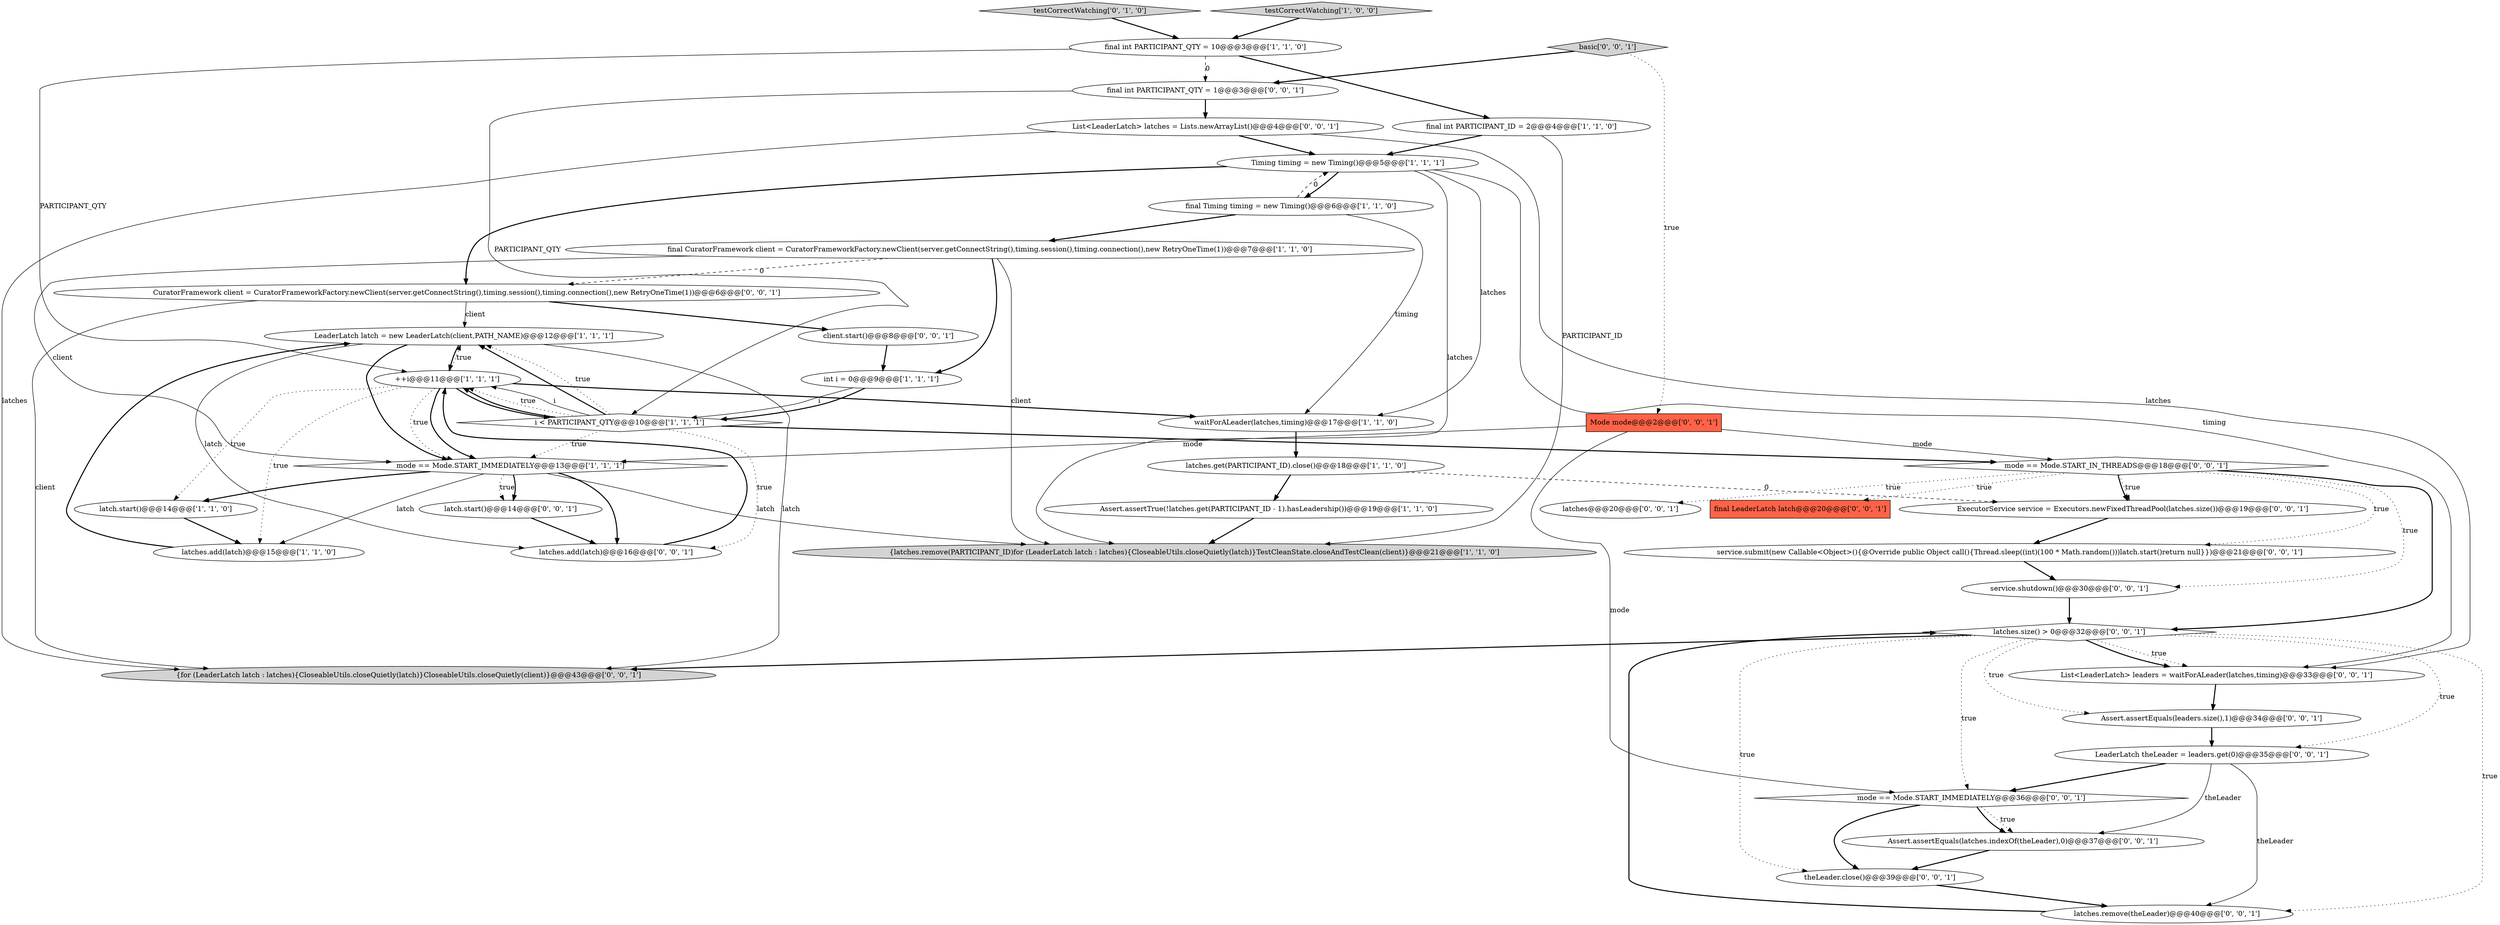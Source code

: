 digraph {
4 [style = filled, label = "final CuratorFramework client = CuratorFrameworkFactory.newClient(server.getConnectString(),timing.session(),timing.connection(),new RetryOneTime(1))@@@7@@@['1', '1', '0']", fillcolor = white, shape = ellipse image = "AAA0AAABBB1BBB"];
39 [style = filled, label = "CuratorFramework client = CuratorFrameworkFactory.newClient(server.getConnectString(),timing.session(),timing.connection(),new RetryOneTime(1))@@@6@@@['0', '0', '1']", fillcolor = white, shape = ellipse image = "AAA0AAABBB3BBB"];
21 [style = filled, label = "Mode mode@@@2@@@['0', '0', '1']", fillcolor = tomato, shape = box image = "AAA0AAABBB3BBB"];
15 [style = filled, label = "latches.add(latch)@@@15@@@['1', '1', '0']", fillcolor = white, shape = ellipse image = "AAA0AAABBB1BBB"];
28 [style = filled, label = "Assert.assertEquals(latches.indexOf(theLeader),0)@@@37@@@['0', '0', '1']", fillcolor = white, shape = ellipse image = "AAA0AAABBB3BBB"];
7 [style = filled, label = "++i@@@11@@@['1', '1', '1']", fillcolor = white, shape = ellipse image = "AAA0AAABBB1BBB"];
37 [style = filled, label = "ExecutorService service = Executors.newFixedThreadPool(latches.size())@@@19@@@['0', '0', '1']", fillcolor = white, shape = ellipse image = "AAA0AAABBB3BBB"];
2 [style = filled, label = "final Timing timing = new Timing()@@@6@@@['1', '1', '0']", fillcolor = white, shape = ellipse image = "AAA0AAABBB1BBB"];
32 [style = filled, label = "mode == Mode.START_IN_THREADS@@@18@@@['0', '0', '1']", fillcolor = white, shape = diamond image = "AAA0AAABBB3BBB"];
30 [style = filled, label = "final int PARTICIPANT_QTY = 1@@@3@@@['0', '0', '1']", fillcolor = white, shape = ellipse image = "AAA0AAABBB3BBB"];
24 [style = filled, label = "latch.start()@@@14@@@['0', '0', '1']", fillcolor = white, shape = ellipse image = "AAA0AAABBB3BBB"];
25 [style = filled, label = "LeaderLatch theLeader = leaders.get(0)@@@35@@@['0', '0', '1']", fillcolor = white, shape = ellipse image = "AAA0AAABBB3BBB"];
13 [style = filled, label = "Timing timing = new Timing()@@@5@@@['1', '1', '1']", fillcolor = white, shape = ellipse image = "AAA0AAABBB1BBB"];
3 [style = filled, label = "latches.get(PARTICIPANT_ID).close()@@@18@@@['1', '1', '0']", fillcolor = white, shape = ellipse image = "AAA0AAABBB1BBB"];
38 [style = filled, label = "List<LeaderLatch> leaders = waitForALeader(latches,timing)@@@33@@@['0', '0', '1']", fillcolor = white, shape = ellipse image = "AAA0AAABBB3BBB"];
36 [style = filled, label = "service.submit(new Callable<Object>(){@Override public Object call(){Thread.sleep((int)(100 * Math.random()))latch.start()return null}})@@@21@@@['0', '0', '1']", fillcolor = white, shape = ellipse image = "AAA0AAABBB3BBB"];
40 [style = filled, label = "mode == Mode.START_IMMEDIATELY@@@36@@@['0', '0', '1']", fillcolor = white, shape = diamond image = "AAA0AAABBB3BBB"];
8 [style = filled, label = "{latches.remove(PARTICIPANT_ID)for (LeaderLatch latch : latches){CloseableUtils.closeQuietly(latch)}TestCleanState.closeAndTestClean(client)}@@@21@@@['1', '1', '0']", fillcolor = lightgray, shape = ellipse image = "AAA0AAABBB1BBB"];
12 [style = filled, label = "i < PARTICIPANT_QTY@@@10@@@['1', '1', '1']", fillcolor = white, shape = diamond image = "AAA0AAABBB1BBB"];
0 [style = filled, label = "int i = 0@@@9@@@['1', '1', '1']", fillcolor = white, shape = ellipse image = "AAA0AAABBB1BBB"];
31 [style = filled, label = "latches.add(latch)@@@16@@@['0', '0', '1']", fillcolor = white, shape = ellipse image = "AAA0AAABBB3BBB"];
22 [style = filled, label = "latches@@@20@@@['0', '0', '1']", fillcolor = white, shape = ellipse image = "AAA0AAABBB3BBB"];
5 [style = filled, label = "mode == Mode.START_IMMEDIATELY@@@13@@@['1', '1', '1']", fillcolor = white, shape = diamond image = "AAA0AAABBB1BBB"];
14 [style = filled, label = "latch.start()@@@14@@@['1', '1', '0']", fillcolor = white, shape = ellipse image = "AAA0AAABBB1BBB"];
11 [style = filled, label = "waitForALeader(latches,timing)@@@17@@@['1', '1', '0']", fillcolor = white, shape = ellipse image = "AAA0AAABBB1BBB"];
23 [style = filled, label = "latches.size() > 0@@@32@@@['0', '0', '1']", fillcolor = white, shape = diamond image = "AAA0AAABBB3BBB"];
17 [style = filled, label = "testCorrectWatching['0', '1', '0']", fillcolor = lightgray, shape = diamond image = "AAA0AAABBB2BBB"];
1 [style = filled, label = "final int PARTICIPANT_ID = 2@@@4@@@['1', '1', '0']", fillcolor = white, shape = ellipse image = "AAA0AAABBB1BBB"];
29 [style = filled, label = "latches.remove(theLeader)@@@40@@@['0', '0', '1']", fillcolor = white, shape = ellipse image = "AAA0AAABBB3BBB"];
9 [style = filled, label = "LeaderLatch latch = new LeaderLatch(client,PATH_NAME)@@@12@@@['1', '1', '1']", fillcolor = white, shape = ellipse image = "AAA0AAABBB1BBB"];
18 [style = filled, label = "theLeader.close()@@@39@@@['0', '0', '1']", fillcolor = white, shape = ellipse image = "AAA0AAABBB3BBB"];
34 [style = filled, label = "final LeaderLatch latch@@@20@@@['0', '0', '1']", fillcolor = tomato, shape = box image = "AAA0AAABBB3BBB"];
26 [style = filled, label = "client.start()@@@8@@@['0', '0', '1']", fillcolor = white, shape = ellipse image = "AAA0AAABBB3BBB"];
6 [style = filled, label = "Assert.assertTrue(!latches.get(PARTICIPANT_ID - 1).hasLeadership())@@@19@@@['1', '1', '0']", fillcolor = white, shape = ellipse image = "AAA0AAABBB1BBB"];
16 [style = filled, label = "final int PARTICIPANT_QTY = 10@@@3@@@['1', '1', '0']", fillcolor = white, shape = ellipse image = "AAA0AAABBB1BBB"];
35 [style = filled, label = "basic['0', '0', '1']", fillcolor = lightgray, shape = diamond image = "AAA0AAABBB3BBB"];
10 [style = filled, label = "testCorrectWatching['1', '0', '0']", fillcolor = lightgray, shape = diamond image = "AAA0AAABBB1BBB"];
19 [style = filled, label = "{for (LeaderLatch latch : latches){CloseableUtils.closeQuietly(latch)}CloseableUtils.closeQuietly(client)}@@@43@@@['0', '0', '1']", fillcolor = lightgray, shape = ellipse image = "AAA0AAABBB3BBB"];
33 [style = filled, label = "List<LeaderLatch> latches = Lists.newArrayList()@@@4@@@['0', '0', '1']", fillcolor = white, shape = ellipse image = "AAA0AAABBB3BBB"];
20 [style = filled, label = "Assert.assertEquals(leaders.size(),1)@@@34@@@['0', '0', '1']", fillcolor = white, shape = ellipse image = "AAA0AAABBB3BBB"];
27 [style = filled, label = "service.shutdown()@@@30@@@['0', '0', '1']", fillcolor = white, shape = ellipse image = "AAA0AAABBB3BBB"];
32->23 [style = bold, label=""];
32->37 [style = bold, label=""];
40->28 [style = dotted, label="true"];
21->40 [style = solid, label="mode"];
4->39 [style = dashed, label="0"];
9->7 [style = bold, label=""];
12->9 [style = bold, label=""];
1->13 [style = bold, label=""];
12->7 [style = bold, label=""];
5->24 [style = dotted, label="true"];
39->19 [style = solid, label="client"];
23->18 [style = dotted, label="true"];
2->13 [style = dashed, label="0"];
9->5 [style = bold, label=""];
32->37 [style = dotted, label="true"];
23->29 [style = dotted, label="true"];
13->11 [style = solid, label="latches"];
25->40 [style = bold, label=""];
17->16 [style = bold, label=""];
7->11 [style = bold, label=""];
28->18 [style = bold, label=""];
12->31 [style = dotted, label="true"];
25->29 [style = solid, label="theLeader"];
37->36 [style = bold, label=""];
33->38 [style = solid, label="latches"];
5->15 [style = solid, label="latch"];
35->21 [style = dotted, label="true"];
16->7 [style = solid, label="PARTICIPANT_QTY"];
29->23 [style = bold, label=""];
32->36 [style = dotted, label="true"];
2->4 [style = bold, label=""];
33->13 [style = bold, label=""];
20->25 [style = bold, label=""];
39->26 [style = bold, label=""];
4->0 [style = bold, label=""];
23->40 [style = dotted, label="true"];
26->0 [style = bold, label=""];
7->5 [style = bold, label=""];
15->9 [style = bold, label=""];
13->38 [style = solid, label="timing"];
25->28 [style = solid, label="theLeader"];
14->15 [style = bold, label=""];
39->9 [style = solid, label="client"];
12->7 [style = dotted, label="true"];
9->31 [style = solid, label="latch"];
21->32 [style = solid, label="mode"];
38->20 [style = bold, label=""];
30->33 [style = bold, label=""];
30->12 [style = solid, label="PARTICIPANT_QTY"];
32->34 [style = dotted, label="true"];
3->37 [style = dashed, label="0"];
0->12 [style = bold, label=""];
12->32 [style = bold, label=""];
3->6 [style = bold, label=""];
13->39 [style = bold, label=""];
7->15 [style = dotted, label="true"];
31->7 [style = bold, label=""];
9->19 [style = solid, label="latch"];
7->5 [style = dotted, label="true"];
23->38 [style = dotted, label="true"];
23->20 [style = dotted, label="true"];
5->8 [style = solid, label="latch"];
10->16 [style = bold, label=""];
16->30 [style = dashed, label="0"];
16->1 [style = bold, label=""];
11->3 [style = bold, label=""];
24->31 [style = bold, label=""];
5->24 [style = bold, label=""];
23->19 [style = bold, label=""];
13->8 [style = solid, label="latches"];
35->30 [style = bold, label=""];
12->7 [style = solid, label="i"];
23->25 [style = dotted, label="true"];
2->11 [style = solid, label="timing"];
13->2 [style = bold, label=""];
32->22 [style = dotted, label="true"];
0->12 [style = solid, label="i"];
7->12 [style = bold, label=""];
40->18 [style = bold, label=""];
40->28 [style = bold, label=""];
5->14 [style = bold, label=""];
7->9 [style = dotted, label="true"];
4->8 [style = solid, label="client"];
33->19 [style = solid, label="latches"];
18->29 [style = bold, label=""];
32->27 [style = dotted, label="true"];
4->5 [style = solid, label="client"];
36->27 [style = bold, label=""];
5->31 [style = bold, label=""];
12->5 [style = dotted, label="true"];
1->8 [style = solid, label="PARTICIPANT_ID"];
23->38 [style = bold, label=""];
6->8 [style = bold, label=""];
21->5 [style = solid, label="mode"];
27->23 [style = bold, label=""];
12->9 [style = dotted, label="true"];
7->14 [style = dotted, label="true"];
}
